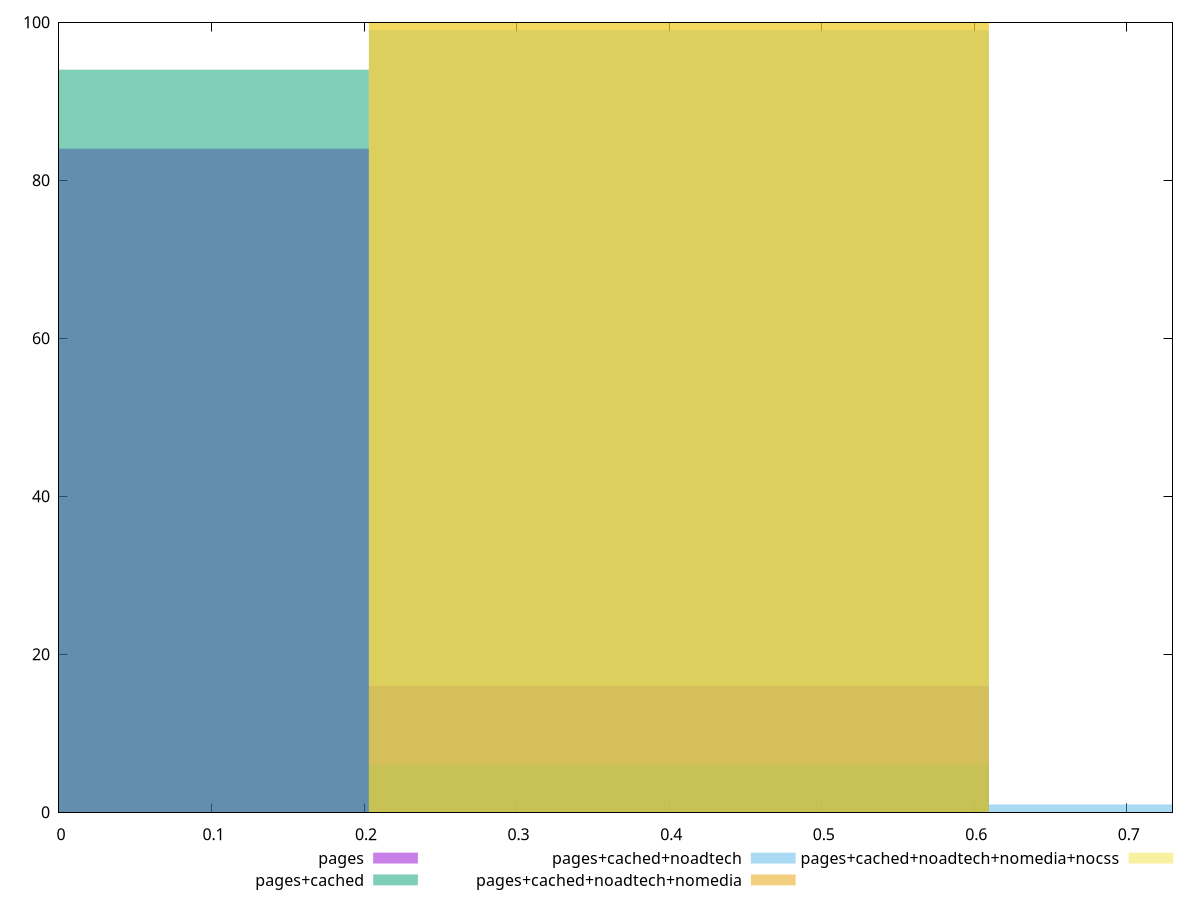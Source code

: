 reset

$pages <<EOF
0 84
0.4063577817667275 16
EOF

$pagesCached <<EOF
0 94
0.4063577817667275 6
EOF

$pagesCachedNoadtech <<EOF
0.4063577817667275 99
0.812715563533455 1
EOF

$pagesCachedNoadtechNomedia <<EOF
0.4063577817667275 100
EOF

$pagesCachedNoadtechNomediaNocss <<EOF
0.4063577817667275 100
EOF

set key outside below
set boxwidth 0.4063577817667275
set xrange [0:0.73]
set yrange [0:100]
set trange [0:100]
set style fill transparent solid 0.5 noborder
set terminal svg size 640, 530 enhanced background rgb 'white'
set output "report_00013_2021-02-09T12-04-24.940Z/unused-javascript/comparison/histogram/all_score.svg"

plot $pages title "pages" with boxes, \
     $pagesCached title "pages+cached" with boxes, \
     $pagesCachedNoadtech title "pages+cached+noadtech" with boxes, \
     $pagesCachedNoadtechNomedia title "pages+cached+noadtech+nomedia" with boxes, \
     $pagesCachedNoadtechNomediaNocss title "pages+cached+noadtech+nomedia+nocss" with boxes

reset
